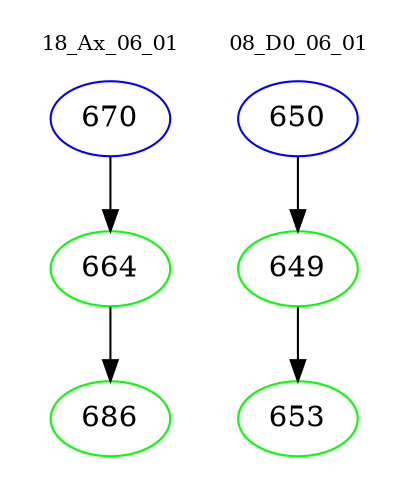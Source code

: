 digraph{
subgraph cluster_0 {
color = white
label = "18_Ax_06_01";
fontsize=10;
T0_670 [label="670", color="blue"]
T0_670 -> T0_664 [color="black"]
T0_664 [label="664", color="green"]
T0_664 -> T0_686 [color="black"]
T0_686 [label="686", color="green"]
}
subgraph cluster_1 {
color = white
label = "08_D0_06_01";
fontsize=10;
T1_650 [label="650", color="blue"]
T1_650 -> T1_649 [color="black"]
T1_649 [label="649", color="green"]
T1_649 -> T1_653 [color="black"]
T1_653 [label="653", color="green"]
}
}
